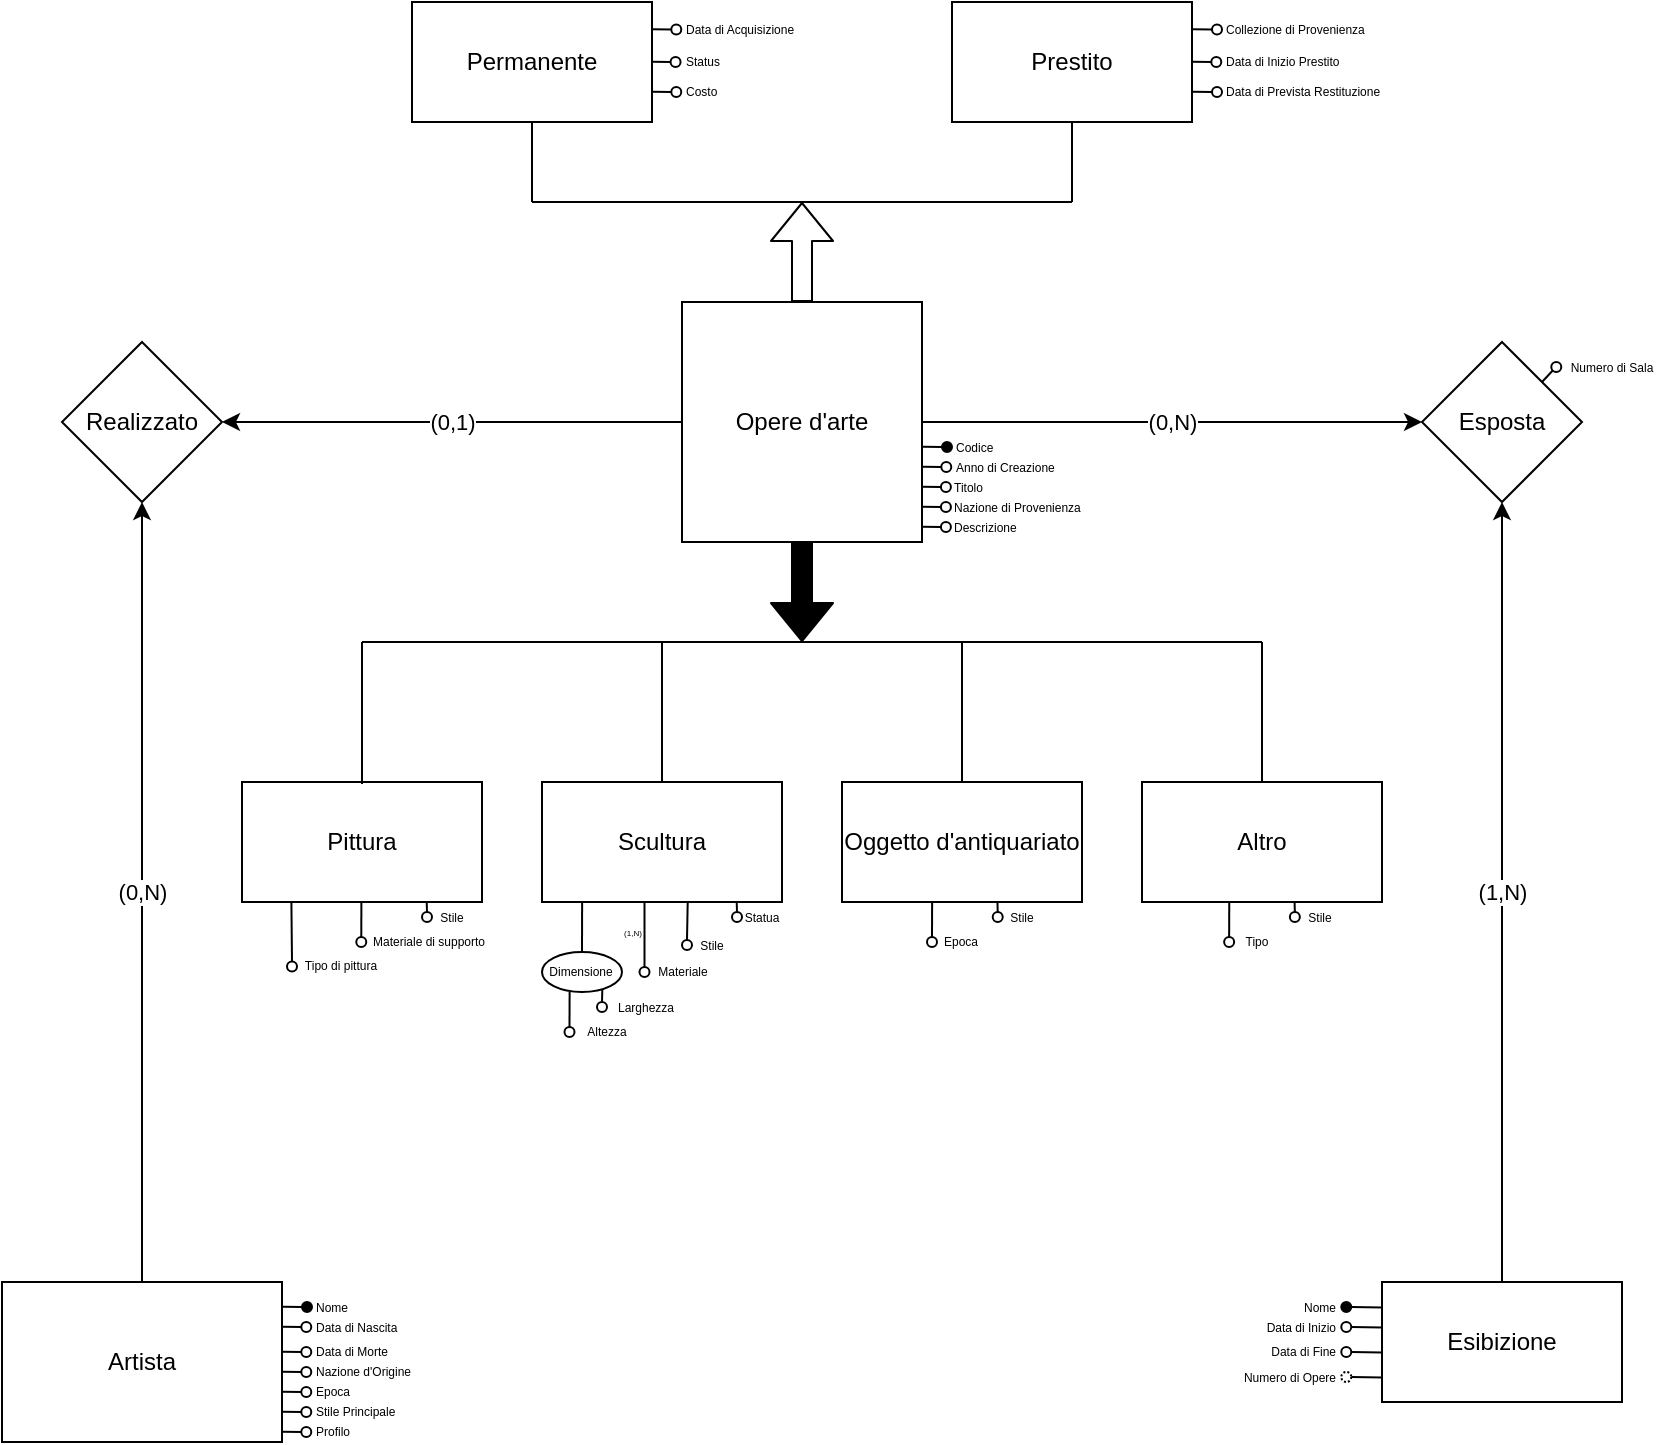 <mxfile version="14.7.6" type="device"><diagram id="R2lEEEUBdFMjLlhIrx00" name="Page-1"><mxGraphModel dx="1422" dy="762" grid="1" gridSize="10" guides="1" tooltips="1" connect="1" arrows="1" fold="1" page="1" pageScale="1" pageWidth="850" pageHeight="1100" math="0" shadow="0" extFonts="Permanent Marker^https://fonts.googleapis.com/css?family=Permanent+Marker"><root><mxCell id="0"/><mxCell id="1" parent="0"/><mxCell id="EnOq9bsnsC2xTvTKU3Hf-1" value="Opere d'arte" style="rounded=0;whiteSpace=wrap;html=1;" parent="1" vertex="1"><mxGeometry x="360" y="230" width="120" height="120" as="geometry"/></mxCell><mxCell id="EnOq9bsnsC2xTvTKU3Hf-3" value="Artista" style="rounded=0;whiteSpace=wrap;html=1;" parent="1" vertex="1"><mxGeometry x="20" y="720" width="140" height="80" as="geometry"/></mxCell><mxCell id="EnOq9bsnsC2xTvTKU3Hf-4" value="Esibizione" style="rounded=0;whiteSpace=wrap;html=1;" parent="1" vertex="1"><mxGeometry x="710" y="720" width="120" height="60" as="geometry"/></mxCell><mxCell id="EnOq9bsnsC2xTvTKU3Hf-5" value="" style="endArrow=none;html=1;" parent="1" edge="1"><mxGeometry width="50" height="50" relative="1" as="geometry"><mxPoint x="200" y="400" as="sourcePoint"/><mxPoint x="650" y="400" as="targetPoint"/></mxGeometry></mxCell><mxCell id="EnOq9bsnsC2xTvTKU3Hf-6" value="" style="shape=flexArrow;endArrow=classic;html=1;fillColor=#000000;exitX=0.5;exitY=1;exitDx=0;exitDy=0;" parent="1" source="EnOq9bsnsC2xTvTKU3Hf-1" edge="1"><mxGeometry width="50" height="50" relative="1" as="geometry"><mxPoint x="420" y="400" as="sourcePoint"/><mxPoint x="420" y="400" as="targetPoint"/></mxGeometry></mxCell><mxCell id="EnOq9bsnsC2xTvTKU3Hf-7" value="" style="shape=flexArrow;endArrow=classic;html=1;exitX=0.5;exitY=0;exitDx=0;exitDy=0;" parent="1" source="EnOq9bsnsC2xTvTKU3Hf-1" edge="1"><mxGeometry width="50" height="50" relative="1" as="geometry"><mxPoint x="420" y="180" as="sourcePoint"/><mxPoint x="420" y="180" as="targetPoint"/></mxGeometry></mxCell><mxCell id="EnOq9bsnsC2xTvTKU3Hf-8" value="" style="endArrow=none;html=1;" parent="1" edge="1"><mxGeometry width="50" height="50" relative="1" as="geometry"><mxPoint x="285" y="180" as="sourcePoint"/><mxPoint x="555" y="180" as="targetPoint"/></mxGeometry></mxCell><mxCell id="EnOq9bsnsC2xTvTKU3Hf-15" value="Prestito" style="rounded=0;whiteSpace=wrap;html=1;" parent="1" vertex="1"><mxGeometry x="495" y="80" width="120" height="60" as="geometry"/></mxCell><mxCell id="EnOq9bsnsC2xTvTKU3Hf-16" value="Permanente" style="rounded=0;whiteSpace=wrap;html=1;" parent="1" vertex="1"><mxGeometry x="225" y="80" width="120" height="60" as="geometry"/></mxCell><mxCell id="EnOq9bsnsC2xTvTKU3Hf-18" value="" style="endArrow=none;html=1;entryX=0.5;entryY=1;entryDx=0;entryDy=0;" parent="1" target="EnOq9bsnsC2xTvTKU3Hf-16" edge="1"><mxGeometry width="50" height="50" relative="1" as="geometry"><mxPoint x="285" y="180" as="sourcePoint"/><mxPoint x="435" y="170" as="targetPoint"/></mxGeometry></mxCell><mxCell id="EnOq9bsnsC2xTvTKU3Hf-19" value="" style="endArrow=none;html=1;entryX=0.5;entryY=1;entryDx=0;entryDy=0;" parent="1" target="EnOq9bsnsC2xTvTKU3Hf-15" edge="1"><mxGeometry width="50" height="50" relative="1" as="geometry"><mxPoint x="555" y="180" as="sourcePoint"/><mxPoint x="435" y="170" as="targetPoint"/></mxGeometry></mxCell><mxCell id="EnOq9bsnsC2xTvTKU3Hf-20" value="Oggetto d'antiquariato" style="rounded=0;whiteSpace=wrap;html=1;" parent="1" vertex="1"><mxGeometry x="440" y="470" width="120" height="60" as="geometry"/></mxCell><mxCell id="EnOq9bsnsC2xTvTKU3Hf-21" value="Scultura" style="rounded=0;whiteSpace=wrap;html=1;" parent="1" vertex="1"><mxGeometry x="290" y="470" width="120" height="60" as="geometry"/></mxCell><mxCell id="EnOq9bsnsC2xTvTKU3Hf-22" value="Pittura" style="rounded=0;whiteSpace=wrap;html=1;" parent="1" vertex="1"><mxGeometry x="140" y="470" width="120" height="60" as="geometry"/></mxCell><mxCell id="EnOq9bsnsC2xTvTKU3Hf-23" value="Altro" style="rounded=0;whiteSpace=wrap;html=1;" parent="1" vertex="1"><mxGeometry x="590" y="470" width="120" height="60" as="geometry"/></mxCell><mxCell id="EnOq9bsnsC2xTvTKU3Hf-26" value="" style="endArrow=none;html=1;fillColor=#000000;" parent="1" edge="1"><mxGeometry width="50" height="50" relative="1" as="geometry"><mxPoint x="200" y="400" as="sourcePoint"/><mxPoint x="200" y="471" as="targetPoint"/></mxGeometry></mxCell><mxCell id="EnOq9bsnsC2xTvTKU3Hf-28" value="" style="endArrow=none;html=1;fillColor=#000000;" parent="1" source="EnOq9bsnsC2xTvTKU3Hf-21" edge="1"><mxGeometry width="50" height="50" relative="1" as="geometry"><mxPoint x="350" y="460" as="sourcePoint"/><mxPoint x="350" y="400" as="targetPoint"/></mxGeometry></mxCell><mxCell id="EnOq9bsnsC2xTvTKU3Hf-29" value="" style="endArrow=none;html=1;fillColor=#000000;exitX=0.5;exitY=0;exitDx=0;exitDy=0;" parent="1" source="EnOq9bsnsC2xTvTKU3Hf-20" edge="1"><mxGeometry width="50" height="50" relative="1" as="geometry"><mxPoint x="350" y="460" as="sourcePoint"/><mxPoint x="500" y="400" as="targetPoint"/></mxGeometry></mxCell><mxCell id="EnOq9bsnsC2xTvTKU3Hf-41" value="Realizzato" style="rhombus;whiteSpace=wrap;html=1;" parent="1" vertex="1"><mxGeometry x="50" y="250" width="80" height="80" as="geometry"/></mxCell><mxCell id="EnOq9bsnsC2xTvTKU3Hf-42" value="" style="endArrow=classic;html=1;fillColor=#000000;exitX=0.5;exitY=0;exitDx=0;exitDy=0;entryX=0.5;entryY=1;entryDx=0;entryDy=0;" parent="1" source="EnOq9bsnsC2xTvTKU3Hf-3" target="EnOq9bsnsC2xTvTKU3Hf-41" edge="1"><mxGeometry relative="1" as="geometry"><mxPoint x="370" y="380" as="sourcePoint"/><mxPoint x="470" y="380" as="targetPoint"/></mxGeometry></mxCell><mxCell id="EnOq9bsnsC2xTvTKU3Hf-43" value="(0,N)" style="edgeLabel;resizable=0;html=1;align=center;verticalAlign=middle;" parent="EnOq9bsnsC2xTvTKU3Hf-42" connectable="0" vertex="1"><mxGeometry relative="1" as="geometry"/></mxCell><mxCell id="EnOq9bsnsC2xTvTKU3Hf-44" value="" style="endArrow=classic;html=1;fillColor=#000000;exitX=0;exitY=0.5;exitDx=0;exitDy=0;entryX=1;entryY=0.5;entryDx=0;entryDy=0;" parent="1" source="EnOq9bsnsC2xTvTKU3Hf-1" target="EnOq9bsnsC2xTvTKU3Hf-41" edge="1"><mxGeometry relative="1" as="geometry"><mxPoint x="370" y="380" as="sourcePoint"/><mxPoint x="470" y="380" as="targetPoint"/></mxGeometry></mxCell><mxCell id="EnOq9bsnsC2xTvTKU3Hf-45" value="(0,1)" style="edgeLabel;resizable=0;html=1;align=center;verticalAlign=middle;" parent="EnOq9bsnsC2xTvTKU3Hf-44" connectable="0" vertex="1"><mxGeometry relative="1" as="geometry"/></mxCell><mxCell id="EnOq9bsnsC2xTvTKU3Hf-46" value="Esposta" style="rhombus;whiteSpace=wrap;html=1;" parent="1" vertex="1"><mxGeometry x="730" y="250" width="80" height="80" as="geometry"/></mxCell><mxCell id="EnOq9bsnsC2xTvTKU3Hf-49" value="" style="endArrow=classic;html=1;fillColor=#000000;entryX=0;entryY=0.5;entryDx=0;entryDy=0;" parent="1" source="EnOq9bsnsC2xTvTKU3Hf-1" target="EnOq9bsnsC2xTvTKU3Hf-46" edge="1"><mxGeometry relative="1" as="geometry"><mxPoint x="370" y="380" as="sourcePoint"/><mxPoint x="470" y="380" as="targetPoint"/></mxGeometry></mxCell><mxCell id="EnOq9bsnsC2xTvTKU3Hf-50" value="(0,N)" style="edgeLabel;resizable=0;html=1;align=center;verticalAlign=middle;" parent="EnOq9bsnsC2xTvTKU3Hf-49" connectable="0" vertex="1"><mxGeometry relative="1" as="geometry"/></mxCell><mxCell id="EnOq9bsnsC2xTvTKU3Hf-51" value="" style="endArrow=classic;html=1;fillColor=#000000;exitX=0.5;exitY=0;exitDx=0;exitDy=0;entryX=0.5;entryY=1;entryDx=0;entryDy=0;" parent="1" source="EnOq9bsnsC2xTvTKU3Hf-4" target="EnOq9bsnsC2xTvTKU3Hf-46" edge="1"><mxGeometry relative="1" as="geometry"><mxPoint x="370" y="380" as="sourcePoint"/><mxPoint x="470" y="380" as="targetPoint"/></mxGeometry></mxCell><mxCell id="EnOq9bsnsC2xTvTKU3Hf-52" value="(1,N)" style="edgeLabel;resizable=0;html=1;align=center;verticalAlign=middle;" parent="EnOq9bsnsC2xTvTKU3Hf-51" connectable="0" vertex="1"><mxGeometry relative="1" as="geometry"/></mxCell><mxCell id="EnOq9bsnsC2xTvTKU3Hf-53" value="" style="endArrow=none;html=1;fillColor=#000000;exitX=0.5;exitY=0;exitDx=0;exitDy=0;" parent="1" source="EnOq9bsnsC2xTvTKU3Hf-23" edge="1"><mxGeometry width="50" height="50" relative="1" as="geometry"><mxPoint x="370" y="450" as="sourcePoint"/><mxPoint x="650" y="400" as="targetPoint"/></mxGeometry></mxCell><mxCell id="IxloWlisKOWCF-c3Xlr8-7" value="" style="endArrow=none;html=1;entryX=0;entryY=0.5;entryDx=0;entryDy=0;exitX=1.003;exitY=0.603;exitDx=0;exitDy=0;exitPerimeter=0;" parent="1" source="EnOq9bsnsC2xTvTKU3Hf-1" target="IxloWlisKOWCF-c3Xlr8-8" edge="1"><mxGeometry width="50" height="50" relative="1" as="geometry"><mxPoint x="480" y="303" as="sourcePoint"/><mxPoint x="490" y="296" as="targetPoint"/><Array as="points"/></mxGeometry></mxCell><mxCell id="IxloWlisKOWCF-c3Xlr8-8" value="" style="ellipse;whiteSpace=wrap;html=1;aspect=fixed;fillColor=#000000;" parent="1" vertex="1"><mxGeometry x="490" y="300" width="5" height="5" as="geometry"/></mxCell><mxCell id="IxloWlisKOWCF-c3Xlr8-10" value="Codice" style="text;html=1;align=left;verticalAlign=middle;whiteSpace=wrap;rounded=0;shadow=0;fontSize=6;" parent="1" vertex="1"><mxGeometry x="495" y="297.5" width="30" height="10" as="geometry"/></mxCell><mxCell id="IxloWlisKOWCF-c3Xlr8-11" value="" style="endArrow=none;html=1;entryX=0;entryY=0.5;entryDx=0;entryDy=0;exitX=1.003;exitY=0.603;exitDx=0;exitDy=0;exitPerimeter=0;" parent="1" target="IxloWlisKOWCF-c3Xlr8-12" edge="1"><mxGeometry width="50" height="50" relative="1" as="geometry"><mxPoint x="480" y="312.36" as="sourcePoint"/><mxPoint x="489.64" y="306" as="targetPoint"/><Array as="points"/></mxGeometry></mxCell><mxCell id="IxloWlisKOWCF-c3Xlr8-12" value="" style="ellipse;whiteSpace=wrap;html=1;aspect=fixed;fillColor=none;" parent="1" vertex="1"><mxGeometry x="489.64" y="310" width="5" height="5" as="geometry"/></mxCell><mxCell id="IxloWlisKOWCF-c3Xlr8-13" value="Anno di Creazione" style="text;html=1;align=left;verticalAlign=middle;whiteSpace=wrap;rounded=0;shadow=0;fontSize=6;" parent="1" vertex="1"><mxGeometry x="494.64" y="307.5" width="55.36" height="10" as="geometry"/></mxCell><mxCell id="IxloWlisKOWCF-c3Xlr8-14" value="" style="endArrow=none;html=1;entryX=0;entryY=0.5;entryDx=0;entryDy=0;exitX=1.003;exitY=0.603;exitDx=0;exitDy=0;exitPerimeter=0;" parent="1" target="IxloWlisKOWCF-c3Xlr8-15" edge="1"><mxGeometry width="50" height="50" relative="1" as="geometry"><mxPoint x="479.82" y="322.36" as="sourcePoint"/><mxPoint x="489.46" y="316" as="targetPoint"/><Array as="points"/></mxGeometry></mxCell><mxCell id="IxloWlisKOWCF-c3Xlr8-15" value="" style="ellipse;whiteSpace=wrap;html=1;aspect=fixed;fillColor=none;" parent="1" vertex="1"><mxGeometry x="489.46" y="320" width="5" height="5" as="geometry"/></mxCell><mxCell id="IxloWlisKOWCF-c3Xlr8-16" value="Titolo" style="text;html=1;align=left;verticalAlign=middle;whiteSpace=wrap;rounded=0;shadow=0;fontSize=6;" parent="1" vertex="1"><mxGeometry x="494.46" y="317.5" width="30.36" height="10" as="geometry"/></mxCell><mxCell id="IxloWlisKOWCF-c3Xlr8-17" value="" style="endArrow=none;html=1;entryX=0;entryY=0.5;entryDx=0;entryDy=0;exitX=1.003;exitY=0.603;exitDx=0;exitDy=0;exitPerimeter=0;" parent="1" target="IxloWlisKOWCF-c3Xlr8-18" edge="1"><mxGeometry width="50" height="50" relative="1" as="geometry"><mxPoint x="479.82" y="342.36" as="sourcePoint"/><mxPoint x="489.46" y="336" as="targetPoint"/><Array as="points"/></mxGeometry></mxCell><mxCell id="IxloWlisKOWCF-c3Xlr8-18" value="" style="ellipse;whiteSpace=wrap;html=1;aspect=fixed;fillColor=none;" parent="1" vertex="1"><mxGeometry x="489.46" y="340" width="5" height="5" as="geometry"/></mxCell><mxCell id="IxloWlisKOWCF-c3Xlr8-19" value="Descrizione" style="text;html=1;align=left;verticalAlign=middle;whiteSpace=wrap;rounded=0;shadow=0;fontSize=6;" parent="1" vertex="1"><mxGeometry x="494.46" y="337.5" width="40.36" height="10" as="geometry"/></mxCell><mxCell id="IxloWlisKOWCF-c3Xlr8-22" value="" style="endArrow=none;html=1;entryX=0;entryY=0.5;entryDx=0;entryDy=0;exitX=1.003;exitY=0.603;exitDx=0;exitDy=0;exitPerimeter=0;" parent="1" target="IxloWlisKOWCF-c3Xlr8-23" edge="1"><mxGeometry width="50" height="50" relative="1" as="geometry"><mxPoint x="479.82" y="332.36" as="sourcePoint"/><mxPoint x="489.46" y="326" as="targetPoint"/><Array as="points"/></mxGeometry></mxCell><mxCell id="IxloWlisKOWCF-c3Xlr8-23" value="" style="ellipse;whiteSpace=wrap;html=1;aspect=fixed;fillColor=none;" parent="1" vertex="1"><mxGeometry x="489.46" y="330" width="5" height="5" as="geometry"/></mxCell><mxCell id="IxloWlisKOWCF-c3Xlr8-24" value="Nazione di Provenienza" style="text;html=1;align=left;verticalAlign=middle;whiteSpace=wrap;rounded=0;shadow=0;fontSize=6;" parent="1" vertex="1"><mxGeometry x="494.46" y="327.5" width="70.36" height="10" as="geometry"/></mxCell><mxCell id="dRcVWA5PhTg4nPUxJwBr-2" value="" style="endArrow=none;html=1;entryX=0;entryY=0.5;entryDx=0;entryDy=0;exitX=1.003;exitY=0.603;exitDx=0;exitDy=0;exitPerimeter=0;" parent="1" target="dRcVWA5PhTg4nPUxJwBr-3" edge="1"><mxGeometry width="50" height="50" relative="1" as="geometry"><mxPoint x="160.36" y="732.36" as="sourcePoint"/><mxPoint x="170" y="726" as="targetPoint"/><Array as="points"/></mxGeometry></mxCell><mxCell id="dRcVWA5PhTg4nPUxJwBr-3" value="" style="ellipse;whiteSpace=wrap;html=1;aspect=fixed;fillColor=#000000;" parent="1" vertex="1"><mxGeometry x="170" y="730" width="5" height="5" as="geometry"/></mxCell><mxCell id="dRcVWA5PhTg4nPUxJwBr-4" value="Nome" style="text;html=1;align=left;verticalAlign=middle;whiteSpace=wrap;rounded=0;shadow=0;fontSize=6;" parent="1" vertex="1"><mxGeometry x="175" y="727.5" width="25" height="10" as="geometry"/></mxCell><mxCell id="dRcVWA5PhTg4nPUxJwBr-5" value="" style="endArrow=none;html=1;entryX=0;entryY=0.5;entryDx=0;entryDy=0;exitX=1.003;exitY=0.603;exitDx=0;exitDy=0;exitPerimeter=0;" parent="1" target="dRcVWA5PhTg4nPUxJwBr-6" edge="1"><mxGeometry width="50" height="50" relative="1" as="geometry"><mxPoint x="160" y="742.36" as="sourcePoint"/><mxPoint x="169.64" y="736" as="targetPoint"/><Array as="points"/></mxGeometry></mxCell><mxCell id="dRcVWA5PhTg4nPUxJwBr-6" value="" style="ellipse;whiteSpace=wrap;html=1;aspect=fixed;fillColor=none;" parent="1" vertex="1"><mxGeometry x="169.64" y="740" width="5" height="5" as="geometry"/></mxCell><mxCell id="dRcVWA5PhTg4nPUxJwBr-7" value="Data di Nascita" style="text;html=1;align=left;verticalAlign=middle;whiteSpace=wrap;rounded=0;shadow=0;fontSize=6;" parent="1" vertex="1"><mxGeometry x="175" y="737.5" width="45" height="10" as="geometry"/></mxCell><mxCell id="dRcVWA5PhTg4nPUxJwBr-8" value="" style="endArrow=none;html=1;entryX=0;entryY=0.5;entryDx=0;entryDy=0;exitX=1.003;exitY=0.603;exitDx=0;exitDy=0;exitPerimeter=0;" parent="1" target="dRcVWA5PhTg4nPUxJwBr-9" edge="1"><mxGeometry width="50" height="50" relative="1" as="geometry"><mxPoint x="160" y="754.86" as="sourcePoint"/><mxPoint x="169.64" y="748.5" as="targetPoint"/><Array as="points"/></mxGeometry></mxCell><mxCell id="dRcVWA5PhTg4nPUxJwBr-9" value="" style="ellipse;whiteSpace=wrap;html=1;aspect=fixed;fillColor=none;" parent="1" vertex="1"><mxGeometry x="169.64" y="752.5" width="5" height="5" as="geometry"/></mxCell><mxCell id="dRcVWA5PhTg4nPUxJwBr-10" value="Data di Morte" style="text;html=1;align=left;verticalAlign=middle;whiteSpace=wrap;rounded=0;shadow=0;fontSize=6;" parent="1" vertex="1"><mxGeometry x="175" y="750" width="45" height="10" as="geometry"/></mxCell><mxCell id="dRcVWA5PhTg4nPUxJwBr-11" value="" style="endArrow=none;html=1;entryX=0;entryY=0.5;entryDx=0;entryDy=0;exitX=1.003;exitY=0.603;exitDx=0;exitDy=0;exitPerimeter=0;" parent="1" target="dRcVWA5PhTg4nPUxJwBr-12" edge="1"><mxGeometry width="50" height="50" relative="1" as="geometry"><mxPoint x="160" y="774.86" as="sourcePoint"/><mxPoint x="169.64" y="768.5" as="targetPoint"/><Array as="points"/></mxGeometry></mxCell><mxCell id="dRcVWA5PhTg4nPUxJwBr-12" value="" style="ellipse;whiteSpace=wrap;html=1;aspect=fixed;fillColor=none;" parent="1" vertex="1"><mxGeometry x="169.64" y="772.5" width="5" height="5" as="geometry"/></mxCell><mxCell id="dRcVWA5PhTg4nPUxJwBr-13" value="Epoca" style="text;html=1;align=left;verticalAlign=middle;whiteSpace=wrap;rounded=0;shadow=0;fontSize=6;" parent="1" vertex="1"><mxGeometry x="175" y="770" width="25" height="10" as="geometry"/></mxCell><mxCell id="dRcVWA5PhTg4nPUxJwBr-14" value="" style="endArrow=none;html=1;entryX=0;entryY=0.5;entryDx=0;entryDy=0;exitX=1.003;exitY=0.603;exitDx=0;exitDy=0;exitPerimeter=0;" parent="1" target="dRcVWA5PhTg4nPUxJwBr-15" edge="1"><mxGeometry width="50" height="50" relative="1" as="geometry"><mxPoint x="160" y="764.86" as="sourcePoint"/><mxPoint x="169.64" y="758.5" as="targetPoint"/><Array as="points"/></mxGeometry></mxCell><mxCell id="dRcVWA5PhTg4nPUxJwBr-15" value="" style="ellipse;whiteSpace=wrap;html=1;aspect=fixed;fillColor=none;" parent="1" vertex="1"><mxGeometry x="169.64" y="762.5" width="5" height="5" as="geometry"/></mxCell><mxCell id="dRcVWA5PhTg4nPUxJwBr-16" value="Nazione d'Origine" style="text;html=1;align=left;verticalAlign=middle;whiteSpace=wrap;rounded=0;shadow=0;fontSize=6;" parent="1" vertex="1"><mxGeometry x="175" y="760" width="55" height="10" as="geometry"/></mxCell><mxCell id="dRcVWA5PhTg4nPUxJwBr-17" value="" style="endArrow=none;html=1;entryX=0;entryY=0.5;entryDx=0;entryDy=0;exitX=1.003;exitY=0.603;exitDx=0;exitDy=0;exitPerimeter=0;" parent="1" target="dRcVWA5PhTg4nPUxJwBr-18" edge="1"><mxGeometry width="50" height="50" relative="1" as="geometry"><mxPoint x="160" y="784.86" as="sourcePoint"/><mxPoint x="169.64" y="778.5" as="targetPoint"/><Array as="points"/></mxGeometry></mxCell><mxCell id="dRcVWA5PhTg4nPUxJwBr-18" value="" style="ellipse;whiteSpace=wrap;html=1;aspect=fixed;fillColor=none;" parent="1" vertex="1"><mxGeometry x="169.64" y="782.5" width="5" height="5" as="geometry"/></mxCell><mxCell id="dRcVWA5PhTg4nPUxJwBr-20" value="Stile Principale" style="text;html=1;align=left;verticalAlign=middle;whiteSpace=wrap;rounded=0;shadow=0;fontSize=6;" parent="1" vertex="1"><mxGeometry x="175" y="780" width="50.36" height="10" as="geometry"/></mxCell><mxCell id="dRcVWA5PhTg4nPUxJwBr-21" value="" style="endArrow=none;html=1;entryX=0;entryY=0.5;entryDx=0;entryDy=0;exitX=1.003;exitY=0.603;exitDx=0;exitDy=0;exitPerimeter=0;" parent="1" target="dRcVWA5PhTg4nPUxJwBr-22" edge="1"><mxGeometry width="50" height="50" relative="1" as="geometry"><mxPoint x="160" y="794.86" as="sourcePoint"/><mxPoint x="169.64" y="788.5" as="targetPoint"/><Array as="points"/></mxGeometry></mxCell><mxCell id="dRcVWA5PhTg4nPUxJwBr-22" value="" style="ellipse;whiteSpace=wrap;html=1;aspect=fixed;fillColor=none;" parent="1" vertex="1"><mxGeometry x="169.64" y="792.5" width="5" height="5" as="geometry"/></mxCell><mxCell id="dRcVWA5PhTg4nPUxJwBr-23" value="Profilo" style="text;html=1;align=left;verticalAlign=middle;whiteSpace=wrap;rounded=0;shadow=0;fontSize=6;" parent="1" vertex="1"><mxGeometry x="175" y="790" width="30.36" height="10" as="geometry"/></mxCell><mxCell id="dRcVWA5PhTg4nPUxJwBr-96" value="" style="endArrow=none;html=1;entryX=1;entryY=0.5;entryDx=0;entryDy=0;" parent="1" target="dRcVWA5PhTg4nPUxJwBr-97" edge="1"><mxGeometry width="50" height="50" relative="1" as="geometry"><mxPoint x="710" y="732.75" as="sourcePoint"/><mxPoint x="689.64" y="726" as="targetPoint"/><Array as="points"/></mxGeometry></mxCell><mxCell id="dRcVWA5PhTg4nPUxJwBr-97" value="" style="ellipse;whiteSpace=wrap;html=1;aspect=fixed;fillColor=#000000;" parent="1" vertex="1"><mxGeometry x="689.64" y="730" width="5" height="5" as="geometry"/></mxCell><mxCell id="dRcVWA5PhTg4nPUxJwBr-98" value="Nome" style="text;html=1;align=right;verticalAlign=middle;whiteSpace=wrap;rounded=0;shadow=0;fontSize=6;" parent="1" vertex="1"><mxGeometry x="658.93" y="727.5" width="30" height="10" as="geometry"/></mxCell><mxCell id="dRcVWA5PhTg4nPUxJwBr-118" value="" style="endArrow=none;html=1;entryX=1;entryY=0.5;entryDx=0;entryDy=0;" parent="1" target="dRcVWA5PhTg4nPUxJwBr-119" edge="1"><mxGeometry width="50" height="50" relative="1" as="geometry"><mxPoint x="710.0" y="742.75" as="sourcePoint"/><mxPoint x="689.64" y="736" as="targetPoint"/><Array as="points"/></mxGeometry></mxCell><mxCell id="dRcVWA5PhTg4nPUxJwBr-119" value="" style="ellipse;whiteSpace=wrap;html=1;aspect=fixed;fillColor=none;" parent="1" vertex="1"><mxGeometry x="689.64" y="740" width="5" height="5" as="geometry"/></mxCell><mxCell id="dRcVWA5PhTg4nPUxJwBr-120" value="Data di Inizio" style="text;html=1;align=right;verticalAlign=middle;whiteSpace=wrap;rounded=0;shadow=0;fontSize=6;" parent="1" vertex="1"><mxGeometry x="648.93" y="737.5" width="40" height="10" as="geometry"/></mxCell><mxCell id="dRcVWA5PhTg4nPUxJwBr-121" value="" style="endArrow=none;html=1;entryX=1;entryY=0.5;entryDx=0;entryDy=0;" parent="1" target="dRcVWA5PhTg4nPUxJwBr-122" edge="1"><mxGeometry width="50" height="50" relative="1" as="geometry"><mxPoint x="710" y="755.25" as="sourcePoint"/><mxPoint x="689.64" y="748.5" as="targetPoint"/><Array as="points"/></mxGeometry></mxCell><mxCell id="dRcVWA5PhTg4nPUxJwBr-122" value="" style="ellipse;whiteSpace=wrap;html=1;aspect=fixed;fillColor=none;" parent="1" vertex="1"><mxGeometry x="689.64" y="752.5" width="5" height="5" as="geometry"/></mxCell><mxCell id="dRcVWA5PhTg4nPUxJwBr-123" value="Data di Fine" style="text;html=1;align=right;verticalAlign=middle;whiteSpace=wrap;rounded=0;shadow=0;fontSize=6;" parent="1" vertex="1"><mxGeometry x="648.93" y="750" width="40" height="10" as="geometry"/></mxCell><mxCell id="dRcVWA5PhTg4nPUxJwBr-135" value="" style="endArrow=none;html=1;entryX=0.5;entryY=0;entryDx=0;entryDy=0;" parent="1" target="dRcVWA5PhTg4nPUxJwBr-136" edge="1"><mxGeometry width="50" height="50" relative="1" as="geometry"><mxPoint x="232.36" y="530" as="sourcePoint"/><mxPoint x="230" y="531" as="targetPoint"/><Array as="points"/></mxGeometry></mxCell><mxCell id="dRcVWA5PhTg4nPUxJwBr-136" value="" style="ellipse;whiteSpace=wrap;html=1;aspect=fixed;fillColor=none;" parent="1" vertex="1"><mxGeometry x="230" y="535" width="5" height="5" as="geometry"/></mxCell><mxCell id="dRcVWA5PhTg4nPUxJwBr-137" value="Stile" style="text;html=1;align=center;verticalAlign=middle;whiteSpace=wrap;rounded=0;shadow=0;fontSize=6;" parent="1" vertex="1"><mxGeometry x="235" y="532.5" width="20" height="10" as="geometry"/></mxCell><mxCell id="dRcVWA5PhTg4nPUxJwBr-144" value="" style="endArrow=none;html=1;entryX=0.5;entryY=0;entryDx=0;entryDy=0;exitX=0.563;exitY=1;exitDx=0;exitDy=0;exitPerimeter=0;" parent="1" target="dRcVWA5PhTg4nPUxJwBr-145" edge="1"><mxGeometry width="50" height="50" relative="1" as="geometry"><mxPoint x="199.7" y="530.0" as="sourcePoint"/><mxPoint x="197.14" y="543.5" as="targetPoint"/><Array as="points"/></mxGeometry></mxCell><mxCell id="dRcVWA5PhTg4nPUxJwBr-145" value="" style="ellipse;whiteSpace=wrap;html=1;aspect=fixed;fillColor=none;" parent="1" vertex="1"><mxGeometry x="197.14" y="547.5" width="5" height="5" as="geometry"/></mxCell><mxCell id="dRcVWA5PhTg4nPUxJwBr-146" value="Materiale di supporto" style="text;html=1;align=center;verticalAlign=middle;whiteSpace=wrap;rounded=0;shadow=0;fontSize=6;" parent="1" vertex="1"><mxGeometry x="202.14" y="545" width="62.5" height="10" as="geometry"/></mxCell><mxCell id="dRcVWA5PhTg4nPUxJwBr-151" value="" style="endArrow=none;html=1;entryX=0.5;entryY=0;entryDx=0;entryDy=0;exitX=0.435;exitY=1.004;exitDx=0;exitDy=0;exitPerimeter=0;" parent="1" target="dRcVWA5PhTg4nPUxJwBr-152" edge="1"><mxGeometry width="50" height="50" relative="1" as="geometry"><mxPoint x="164.7" y="530.0" as="sourcePoint"/><mxPoint x="162.5" y="555.76" as="targetPoint"/><Array as="points"/></mxGeometry></mxCell><mxCell id="dRcVWA5PhTg4nPUxJwBr-152" value="" style="ellipse;whiteSpace=wrap;html=1;aspect=fixed;fillColor=none;" parent="1" vertex="1"><mxGeometry x="162.5" y="559.76" width="5" height="5" as="geometry"/></mxCell><mxCell id="dRcVWA5PhTg4nPUxJwBr-153" value="Tipo di pittura" style="text;html=1;align=center;verticalAlign=middle;whiteSpace=wrap;rounded=0;shadow=0;fontSize=6;" parent="1" vertex="1"><mxGeometry x="167.5" y="557.26" width="42.5" height="10" as="geometry"/></mxCell><mxCell id="dRcVWA5PhTg4nPUxJwBr-154" value="" style="endArrow=none;html=1;entryX=0.5;entryY=0;entryDx=0;entryDy=0;exitX=0.607;exitY=1.008;exitDx=0;exitDy=0;exitPerimeter=0;" parent="1" source="EnOq9bsnsC2xTvTKU3Hf-21" target="dRcVWA5PhTg4nPUxJwBr-155" edge="1"><mxGeometry width="50" height="50" relative="1" as="geometry"><mxPoint x="362.36" y="544.0" as="sourcePoint"/><mxPoint x="360" y="545" as="targetPoint"/><Array as="points"/></mxGeometry></mxCell><mxCell id="dRcVWA5PhTg4nPUxJwBr-155" value="" style="ellipse;whiteSpace=wrap;html=1;aspect=fixed;fillColor=none;" parent="1" vertex="1"><mxGeometry x="360" y="549" width="5" height="5" as="geometry"/></mxCell><mxCell id="dRcVWA5PhTg4nPUxJwBr-156" value="Stile" style="text;html=1;align=center;verticalAlign=middle;whiteSpace=wrap;rounded=0;shadow=0;fontSize=6;" parent="1" vertex="1"><mxGeometry x="365" y="546.5" width="20" height="10" as="geometry"/></mxCell><mxCell id="dRcVWA5PhTg4nPUxJwBr-157" value="" style="endArrow=none;html=1;entryX=0.5;entryY=0;entryDx=0;entryDy=0;exitX=0.427;exitY=0.997;exitDx=0;exitDy=0;exitPerimeter=0;" parent="1" source="EnOq9bsnsC2xTvTKU3Hf-21" target="dRcVWA5PhTg4nPUxJwBr-158" edge="1"><mxGeometry width="50" height="50" relative="1" as="geometry"><mxPoint x="341.31" y="545.0" as="sourcePoint"/><mxPoint x="338.75" y="558.5" as="targetPoint"/><Array as="points"/></mxGeometry></mxCell><mxCell id="dRcVWA5PhTg4nPUxJwBr-158" value="" style="ellipse;whiteSpace=wrap;html=1;aspect=fixed;fillColor=none;" parent="1" vertex="1"><mxGeometry x="338.75" y="562.5" width="5" height="5" as="geometry"/></mxCell><mxCell id="dRcVWA5PhTg4nPUxJwBr-159" value="Materiale" style="text;html=1;align=center;verticalAlign=middle;whiteSpace=wrap;rounded=0;shadow=0;fontSize=6;" parent="1" vertex="1"><mxGeometry x="343.75" y="560" width="32.5" height="10" as="geometry"/></mxCell><mxCell id="dRcVWA5PhTg4nPUxJwBr-160" value="" style="endArrow=none;html=1;entryX=0.5;entryY=0;entryDx=0;entryDy=0;exitX=0.435;exitY=1.004;exitDx=0;exitDy=0;exitPerimeter=0;" parent="1" target="dRcVWA5PhTg4nPUxJwBr-163" edge="1"><mxGeometry width="50" height="50" relative="1" as="geometry"><mxPoint x="310.06" y="530.0" as="sourcePoint"/><mxPoint x="310" y="550.0" as="targetPoint"/><Array as="points"/></mxGeometry></mxCell><mxCell id="dRcVWA5PhTg4nPUxJwBr-162" value="Dimensione" style="text;html=1;align=center;verticalAlign=middle;whiteSpace=wrap;rounded=0;shadow=0;fontSize=6;" parent="1" vertex="1"><mxGeometry x="296.43" y="559.76" width="27.14" height="10" as="geometry"/></mxCell><mxCell id="dRcVWA5PhTg4nPUxJwBr-163" value="" style="ellipse;whiteSpace=wrap;html=1;fillColor=none;" parent="1" vertex="1"><mxGeometry x="290" y="555" width="40" height="20" as="geometry"/></mxCell><mxCell id="dRcVWA5PhTg4nPUxJwBr-170" value="" style="endArrow=none;html=1;entryX=0.5;entryY=0;entryDx=0;entryDy=0;exitX=0.754;exitY=0.935;exitDx=0;exitDy=0;exitPerimeter=0;" parent="1" source="dRcVWA5PhTg4nPUxJwBr-163" target="dRcVWA5PhTg4nPUxJwBr-171" edge="1"><mxGeometry width="50" height="50" relative="1" as="geometry"><mxPoint x="319.86" y="575.0" as="sourcePoint"/><mxPoint x="317.5" y="576" as="targetPoint"/><Array as="points"/></mxGeometry></mxCell><mxCell id="dRcVWA5PhTg4nPUxJwBr-171" value="" style="ellipse;whiteSpace=wrap;html=1;aspect=fixed;fillColor=none;" parent="1" vertex="1"><mxGeometry x="317.5" y="580" width="5" height="5" as="geometry"/></mxCell><mxCell id="dRcVWA5PhTg4nPUxJwBr-172" value="Larghezza" style="text;html=1;align=center;verticalAlign=middle;whiteSpace=wrap;rounded=0;shadow=0;fontSize=6;" parent="1" vertex="1"><mxGeometry x="322.5" y="577.5" width="37.5" height="10" as="geometry"/></mxCell><mxCell id="dRcVWA5PhTg4nPUxJwBr-173" value="" style="endArrow=none;html=1;entryX=0.5;entryY=0;entryDx=0;entryDy=0;exitX=0.563;exitY=1;exitDx=0;exitDy=0;exitPerimeter=0;" parent="1" target="dRcVWA5PhTg4nPUxJwBr-174" edge="1"><mxGeometry width="50" height="50" relative="1" as="geometry"><mxPoint x="303.81" y="575.0" as="sourcePoint"/><mxPoint x="301.25" y="588.5" as="targetPoint"/><Array as="points"/></mxGeometry></mxCell><mxCell id="dRcVWA5PhTg4nPUxJwBr-174" value="" style="ellipse;whiteSpace=wrap;html=1;aspect=fixed;fillColor=none;" parent="1" vertex="1"><mxGeometry x="301.25" y="592.5" width="5" height="5" as="geometry"/></mxCell><mxCell id="dRcVWA5PhTg4nPUxJwBr-175" value="Altezza" style="text;html=1;align=center;verticalAlign=middle;whiteSpace=wrap;rounded=0;shadow=0;fontSize=6;" parent="1" vertex="1"><mxGeometry x="306.25" y="590" width="32.5" height="10" as="geometry"/></mxCell><mxCell id="dRcVWA5PhTg4nPUxJwBr-176" value="" style="endArrow=none;html=1;entryX=0.5;entryY=0;entryDx=0;entryDy=0;" parent="1" target="dRcVWA5PhTg4nPUxJwBr-177" edge="1"><mxGeometry width="50" height="50" relative="1" as="geometry"><mxPoint x="387.36" y="530.0" as="sourcePoint"/><mxPoint x="385" y="531" as="targetPoint"/><Array as="points"/></mxGeometry></mxCell><mxCell id="dRcVWA5PhTg4nPUxJwBr-177" value="" style="ellipse;whiteSpace=wrap;html=1;aspect=fixed;fillColor=none;" parent="1" vertex="1"><mxGeometry x="385" y="535" width="5" height="5" as="geometry"/></mxCell><mxCell id="dRcVWA5PhTg4nPUxJwBr-178" value="Statua" style="text;html=1;align=center;verticalAlign=middle;whiteSpace=wrap;rounded=0;shadow=0;fontSize=6;" parent="1" vertex="1"><mxGeometry x="390" y="532.5" width="20" height="10" as="geometry"/></mxCell><mxCell id="dRcVWA5PhTg4nPUxJwBr-179" value="" style="endArrow=none;html=1;entryX=0.5;entryY=0;entryDx=0;entryDy=0;" parent="1" target="dRcVWA5PhTg4nPUxJwBr-180" edge="1"><mxGeometry width="50" height="50" relative="1" as="geometry"><mxPoint x="517.72" y="530.0" as="sourcePoint"/><mxPoint x="515.36" y="531" as="targetPoint"/><Array as="points"/></mxGeometry></mxCell><mxCell id="dRcVWA5PhTg4nPUxJwBr-180" value="" style="ellipse;whiteSpace=wrap;html=1;aspect=fixed;fillColor=none;" parent="1" vertex="1"><mxGeometry x="515.36" y="535" width="5" height="5" as="geometry"/></mxCell><mxCell id="dRcVWA5PhTg4nPUxJwBr-181" value="Stile" style="text;html=1;align=center;verticalAlign=middle;whiteSpace=wrap;rounded=0;shadow=0;fontSize=6;" parent="1" vertex="1"><mxGeometry x="520.36" y="532.5" width="20" height="10" as="geometry"/></mxCell><mxCell id="dRcVWA5PhTg4nPUxJwBr-182" value="" style="endArrow=none;html=1;entryX=0.5;entryY=0;entryDx=0;entryDy=0;exitX=0.563;exitY=1;exitDx=0;exitDy=0;exitPerimeter=0;" parent="1" target="dRcVWA5PhTg4nPUxJwBr-183" edge="1"><mxGeometry width="50" height="50" relative="1" as="geometry"><mxPoint x="485.06" y="530.0" as="sourcePoint"/><mxPoint x="482.5" y="543.5" as="targetPoint"/><Array as="points"/></mxGeometry></mxCell><mxCell id="dRcVWA5PhTg4nPUxJwBr-183" value="" style="ellipse;whiteSpace=wrap;html=1;aspect=fixed;fillColor=none;" parent="1" vertex="1"><mxGeometry x="482.5" y="547.5" width="5" height="5" as="geometry"/></mxCell><mxCell id="dRcVWA5PhTg4nPUxJwBr-184" value="Epoca" style="text;html=1;align=center;verticalAlign=middle;whiteSpace=wrap;rounded=0;shadow=0;fontSize=6;" parent="1" vertex="1"><mxGeometry x="487.5" y="545" width="22.5" height="10" as="geometry"/></mxCell><mxCell id="dRcVWA5PhTg4nPUxJwBr-188" value="" style="endArrow=none;html=1;entryX=0.5;entryY=0;entryDx=0;entryDy=0;" parent="1" target="dRcVWA5PhTg4nPUxJwBr-189" edge="1"><mxGeometry width="50" height="50" relative="1" as="geometry"><mxPoint x="666.29" y="530.0" as="sourcePoint"/><mxPoint x="663.93" y="531" as="targetPoint"/><Array as="points"/></mxGeometry></mxCell><mxCell id="dRcVWA5PhTg4nPUxJwBr-189" value="" style="ellipse;whiteSpace=wrap;html=1;aspect=fixed;fillColor=none;" parent="1" vertex="1"><mxGeometry x="663.93" y="535" width="5" height="5" as="geometry"/></mxCell><mxCell id="dRcVWA5PhTg4nPUxJwBr-190" value="Stile" style="text;html=1;align=center;verticalAlign=middle;whiteSpace=wrap;rounded=0;shadow=0;fontSize=6;" parent="1" vertex="1"><mxGeometry x="668.93" y="532.5" width="20" height="10" as="geometry"/></mxCell><mxCell id="dRcVWA5PhTg4nPUxJwBr-191" value="" style="endArrow=none;html=1;entryX=0.5;entryY=0;entryDx=0;entryDy=0;exitX=0.563;exitY=1;exitDx=0;exitDy=0;exitPerimeter=0;" parent="1" target="dRcVWA5PhTg4nPUxJwBr-192" edge="1"><mxGeometry width="50" height="50" relative="1" as="geometry"><mxPoint x="633.63" y="530.0" as="sourcePoint"/><mxPoint x="631.07" y="543.5" as="targetPoint"/><Array as="points"/></mxGeometry></mxCell><mxCell id="dRcVWA5PhTg4nPUxJwBr-192" value="" style="ellipse;whiteSpace=wrap;html=1;aspect=fixed;fillColor=none;" parent="1" vertex="1"><mxGeometry x="631.07" y="547.5" width="5" height="5" as="geometry"/></mxCell><mxCell id="dRcVWA5PhTg4nPUxJwBr-193" value="Tipo" style="text;html=1;align=center;verticalAlign=middle;whiteSpace=wrap;rounded=0;shadow=0;fontSize=6;" parent="1" vertex="1"><mxGeometry x="636.07" y="545" width="22.5" height="10" as="geometry"/></mxCell><mxCell id="dRcVWA5PhTg4nPUxJwBr-197" value="" style="endArrow=none;html=1;entryX=0;entryY=0.5;entryDx=0;entryDy=0;exitX=1.003;exitY=0.603;exitDx=0;exitDy=0;exitPerimeter=0;" parent="1" target="dRcVWA5PhTg4nPUxJwBr-198" edge="1"><mxGeometry width="50" height="50" relative="1" as="geometry"><mxPoint x="345" y="93.61" as="sourcePoint"/><mxPoint x="354.64" y="87.25" as="targetPoint"/><Array as="points"/></mxGeometry></mxCell><mxCell id="dRcVWA5PhTg4nPUxJwBr-198" value="" style="ellipse;whiteSpace=wrap;html=1;aspect=fixed;fillColor=none;" parent="1" vertex="1"><mxGeometry x="354.64" y="91.25" width="5" height="5" as="geometry"/></mxCell><mxCell id="dRcVWA5PhTg4nPUxJwBr-199" value="Data di Acquisizione&amp;nbsp;" style="text;html=1;align=left;verticalAlign=middle;whiteSpace=wrap;rounded=0;shadow=0;fontSize=6;" parent="1" vertex="1"><mxGeometry x="360" y="88.75" width="65.36" height="10" as="geometry"/></mxCell><mxCell id="dRcVWA5PhTg4nPUxJwBr-200" value="" style="endArrow=none;html=1;entryX=0;entryY=0.5;entryDx=0;entryDy=0;exitX=1.003;exitY=0.603;exitDx=0;exitDy=0;exitPerimeter=0;" parent="1" target="dRcVWA5PhTg4nPUxJwBr-201" edge="1"><mxGeometry width="50" height="50" relative="1" as="geometry"><mxPoint x="344.64" y="109.86" as="sourcePoint"/><mxPoint x="354.28" y="103.5" as="targetPoint"/><Array as="points"/></mxGeometry></mxCell><mxCell id="dRcVWA5PhTg4nPUxJwBr-201" value="" style="ellipse;whiteSpace=wrap;html=1;aspect=fixed;fillColor=none;" parent="1" vertex="1"><mxGeometry x="354.28" y="107.5" width="5" height="5" as="geometry"/></mxCell><mxCell id="dRcVWA5PhTg4nPUxJwBr-202" value="Status" style="text;html=1;align=left;verticalAlign=middle;whiteSpace=wrap;rounded=0;shadow=0;fontSize=6;" parent="1" vertex="1"><mxGeometry x="359.64" y="105" width="25.36" height="10" as="geometry"/></mxCell><mxCell id="dRcVWA5PhTg4nPUxJwBr-206" value="" style="endArrow=none;html=1;entryX=0;entryY=0.5;entryDx=0;entryDy=0;exitX=1.003;exitY=0.603;exitDx=0;exitDy=0;exitPerimeter=0;" parent="1" target="dRcVWA5PhTg4nPUxJwBr-207" edge="1"><mxGeometry width="50" height="50" relative="1" as="geometry"><mxPoint x="345" y="124.86" as="sourcePoint"/><mxPoint x="354.64" y="118.5" as="targetPoint"/><Array as="points"/></mxGeometry></mxCell><mxCell id="dRcVWA5PhTg4nPUxJwBr-207" value="" style="ellipse;whiteSpace=wrap;html=1;aspect=fixed;fillColor=none;" parent="1" vertex="1"><mxGeometry x="354.64" y="122.5" width="5" height="5" as="geometry"/></mxCell><mxCell id="dRcVWA5PhTg4nPUxJwBr-208" value="Costo" style="text;html=1;align=left;verticalAlign=middle;whiteSpace=wrap;rounded=0;shadow=0;fontSize=6;" parent="1" vertex="1"><mxGeometry x="360" y="120" width="25.36" height="10" as="geometry"/></mxCell><mxCell id="dRcVWA5PhTg4nPUxJwBr-210" value="" style="endArrow=none;html=1;entryX=0;entryY=0.5;entryDx=0;entryDy=0;exitX=1.003;exitY=0.603;exitDx=0;exitDy=0;exitPerimeter=0;" parent="1" target="dRcVWA5PhTg4nPUxJwBr-211" edge="1"><mxGeometry width="50" height="50" relative="1" as="geometry"><mxPoint x="615.36" y="93.61" as="sourcePoint"/><mxPoint x="625" y="87.25" as="targetPoint"/><Array as="points"/></mxGeometry></mxCell><mxCell id="dRcVWA5PhTg4nPUxJwBr-211" value="" style="ellipse;whiteSpace=wrap;html=1;aspect=fixed;fillColor=none;" parent="1" vertex="1"><mxGeometry x="625" y="91.25" width="5" height="5" as="geometry"/></mxCell><mxCell id="dRcVWA5PhTg4nPUxJwBr-212" value="Collezione di Provenienza" style="text;html=1;align=left;verticalAlign=middle;whiteSpace=wrap;rounded=0;shadow=0;fontSize=6;" parent="1" vertex="1"><mxGeometry x="630.36" y="88.75" width="79.64" height="10" as="geometry"/></mxCell><mxCell id="dRcVWA5PhTg4nPUxJwBr-213" value="" style="endArrow=none;html=1;entryX=0;entryY=0.5;entryDx=0;entryDy=0;exitX=1.003;exitY=0.603;exitDx=0;exitDy=0;exitPerimeter=0;" parent="1" target="dRcVWA5PhTg4nPUxJwBr-214" edge="1"><mxGeometry width="50" height="50" relative="1" as="geometry"><mxPoint x="615" y="109.86" as="sourcePoint"/><mxPoint x="624.64" y="103.5" as="targetPoint"/><Array as="points"/></mxGeometry></mxCell><mxCell id="dRcVWA5PhTg4nPUxJwBr-214" value="" style="ellipse;whiteSpace=wrap;html=1;aspect=fixed;fillColor=none;" parent="1" vertex="1"><mxGeometry x="624.64" y="107.5" width="5" height="5" as="geometry"/></mxCell><mxCell id="dRcVWA5PhTg4nPUxJwBr-215" value="Data di Inizio Prestito" style="text;html=1;align=left;verticalAlign=middle;whiteSpace=wrap;rounded=0;shadow=0;fontSize=6;" parent="1" vertex="1"><mxGeometry x="630" y="105" width="60" height="10" as="geometry"/></mxCell><mxCell id="dRcVWA5PhTg4nPUxJwBr-216" value="" style="endArrow=none;html=1;entryX=0;entryY=0.5;entryDx=0;entryDy=0;exitX=1.003;exitY=0.603;exitDx=0;exitDy=0;exitPerimeter=0;" parent="1" target="dRcVWA5PhTg4nPUxJwBr-217" edge="1"><mxGeometry width="50" height="50" relative="1" as="geometry"><mxPoint x="615.36" y="124.86" as="sourcePoint"/><mxPoint x="625" y="118.5" as="targetPoint"/><Array as="points"/></mxGeometry></mxCell><mxCell id="dRcVWA5PhTg4nPUxJwBr-217" value="" style="ellipse;whiteSpace=wrap;html=1;aspect=fixed;fillColor=none;" parent="1" vertex="1"><mxGeometry x="625" y="122.5" width="5" height="5" as="geometry"/></mxCell><mxCell id="dRcVWA5PhTg4nPUxJwBr-218" value="Data di Prevista Restituzione" style="text;html=1;align=left;verticalAlign=middle;whiteSpace=wrap;rounded=0;shadow=0;fontSize=6;" parent="1" vertex="1"><mxGeometry x="630.36" y="120" width="79.64" height="10" as="geometry"/></mxCell><mxCell id="dRcVWA5PhTg4nPUxJwBr-223" value="" style="endArrow=none;html=1;entryX=1;entryY=0.5;entryDx=0;entryDy=0;" parent="1" target="dRcVWA5PhTg4nPUxJwBr-224" edge="1"><mxGeometry width="50" height="50" relative="1" as="geometry"><mxPoint x="710" y="767.75" as="sourcePoint"/><mxPoint x="689.64" y="761" as="targetPoint"/><Array as="points"/></mxGeometry></mxCell><mxCell id="dRcVWA5PhTg4nPUxJwBr-224" value="" style="ellipse;whiteSpace=wrap;html=1;aspect=fixed;fillColor=none;dashed=1;dashPattern=1 1;" parent="1" vertex="1"><mxGeometry x="689.64" y="765" width="5" height="5" as="geometry"/></mxCell><mxCell id="dRcVWA5PhTg4nPUxJwBr-225" value="Numero di Opere" style="text;html=1;align=right;verticalAlign=middle;whiteSpace=wrap;rounded=0;shadow=0;fontSize=6;" parent="1" vertex="1"><mxGeometry x="638.93" y="762.5" width="50" height="10" as="geometry"/></mxCell><mxCell id="dRcVWA5PhTg4nPUxJwBr-226" value="" style="endArrow=none;html=1;entryX=0;entryY=1;entryDx=0;entryDy=0;exitX=1;exitY=0;exitDx=0;exitDy=0;" parent="1" source="EnOq9bsnsC2xTvTKU3Hf-46" target="dRcVWA5PhTg4nPUxJwBr-227" edge="1"><mxGeometry width="50" height="50" relative="1" as="geometry"><mxPoint x="785" y="264.86" as="sourcePoint"/><mxPoint x="794.64" y="258.5" as="targetPoint"/><Array as="points"/></mxGeometry></mxCell><mxCell id="dRcVWA5PhTg4nPUxJwBr-227" value="" style="ellipse;whiteSpace=wrap;html=1;aspect=fixed;fillColor=none;" parent="1" vertex="1"><mxGeometry x="794.64" y="260" width="5" height="5" as="geometry"/></mxCell><mxCell id="dRcVWA5PhTg4nPUxJwBr-228" value="Numero di Sala" style="text;html=1;align=center;verticalAlign=middle;whiteSpace=wrap;rounded=0;shadow=0;fontSize=6;" parent="1" vertex="1"><mxGeometry x="800" y="257.5" width="50" height="10" as="geometry"/></mxCell><mxCell id="acXFlJqfGLC2-d5mO-V5-31" value="(1,N)" style="text;html=1;strokeColor=none;fillColor=none;align=center;verticalAlign=middle;whiteSpace=wrap;rounded=0;fontSize=4;" parent="1" vertex="1"><mxGeometry x="326.25" y="539.76" width="18.75" height="12.74" as="geometry"/></mxCell></root></mxGraphModel></diagram></mxfile>